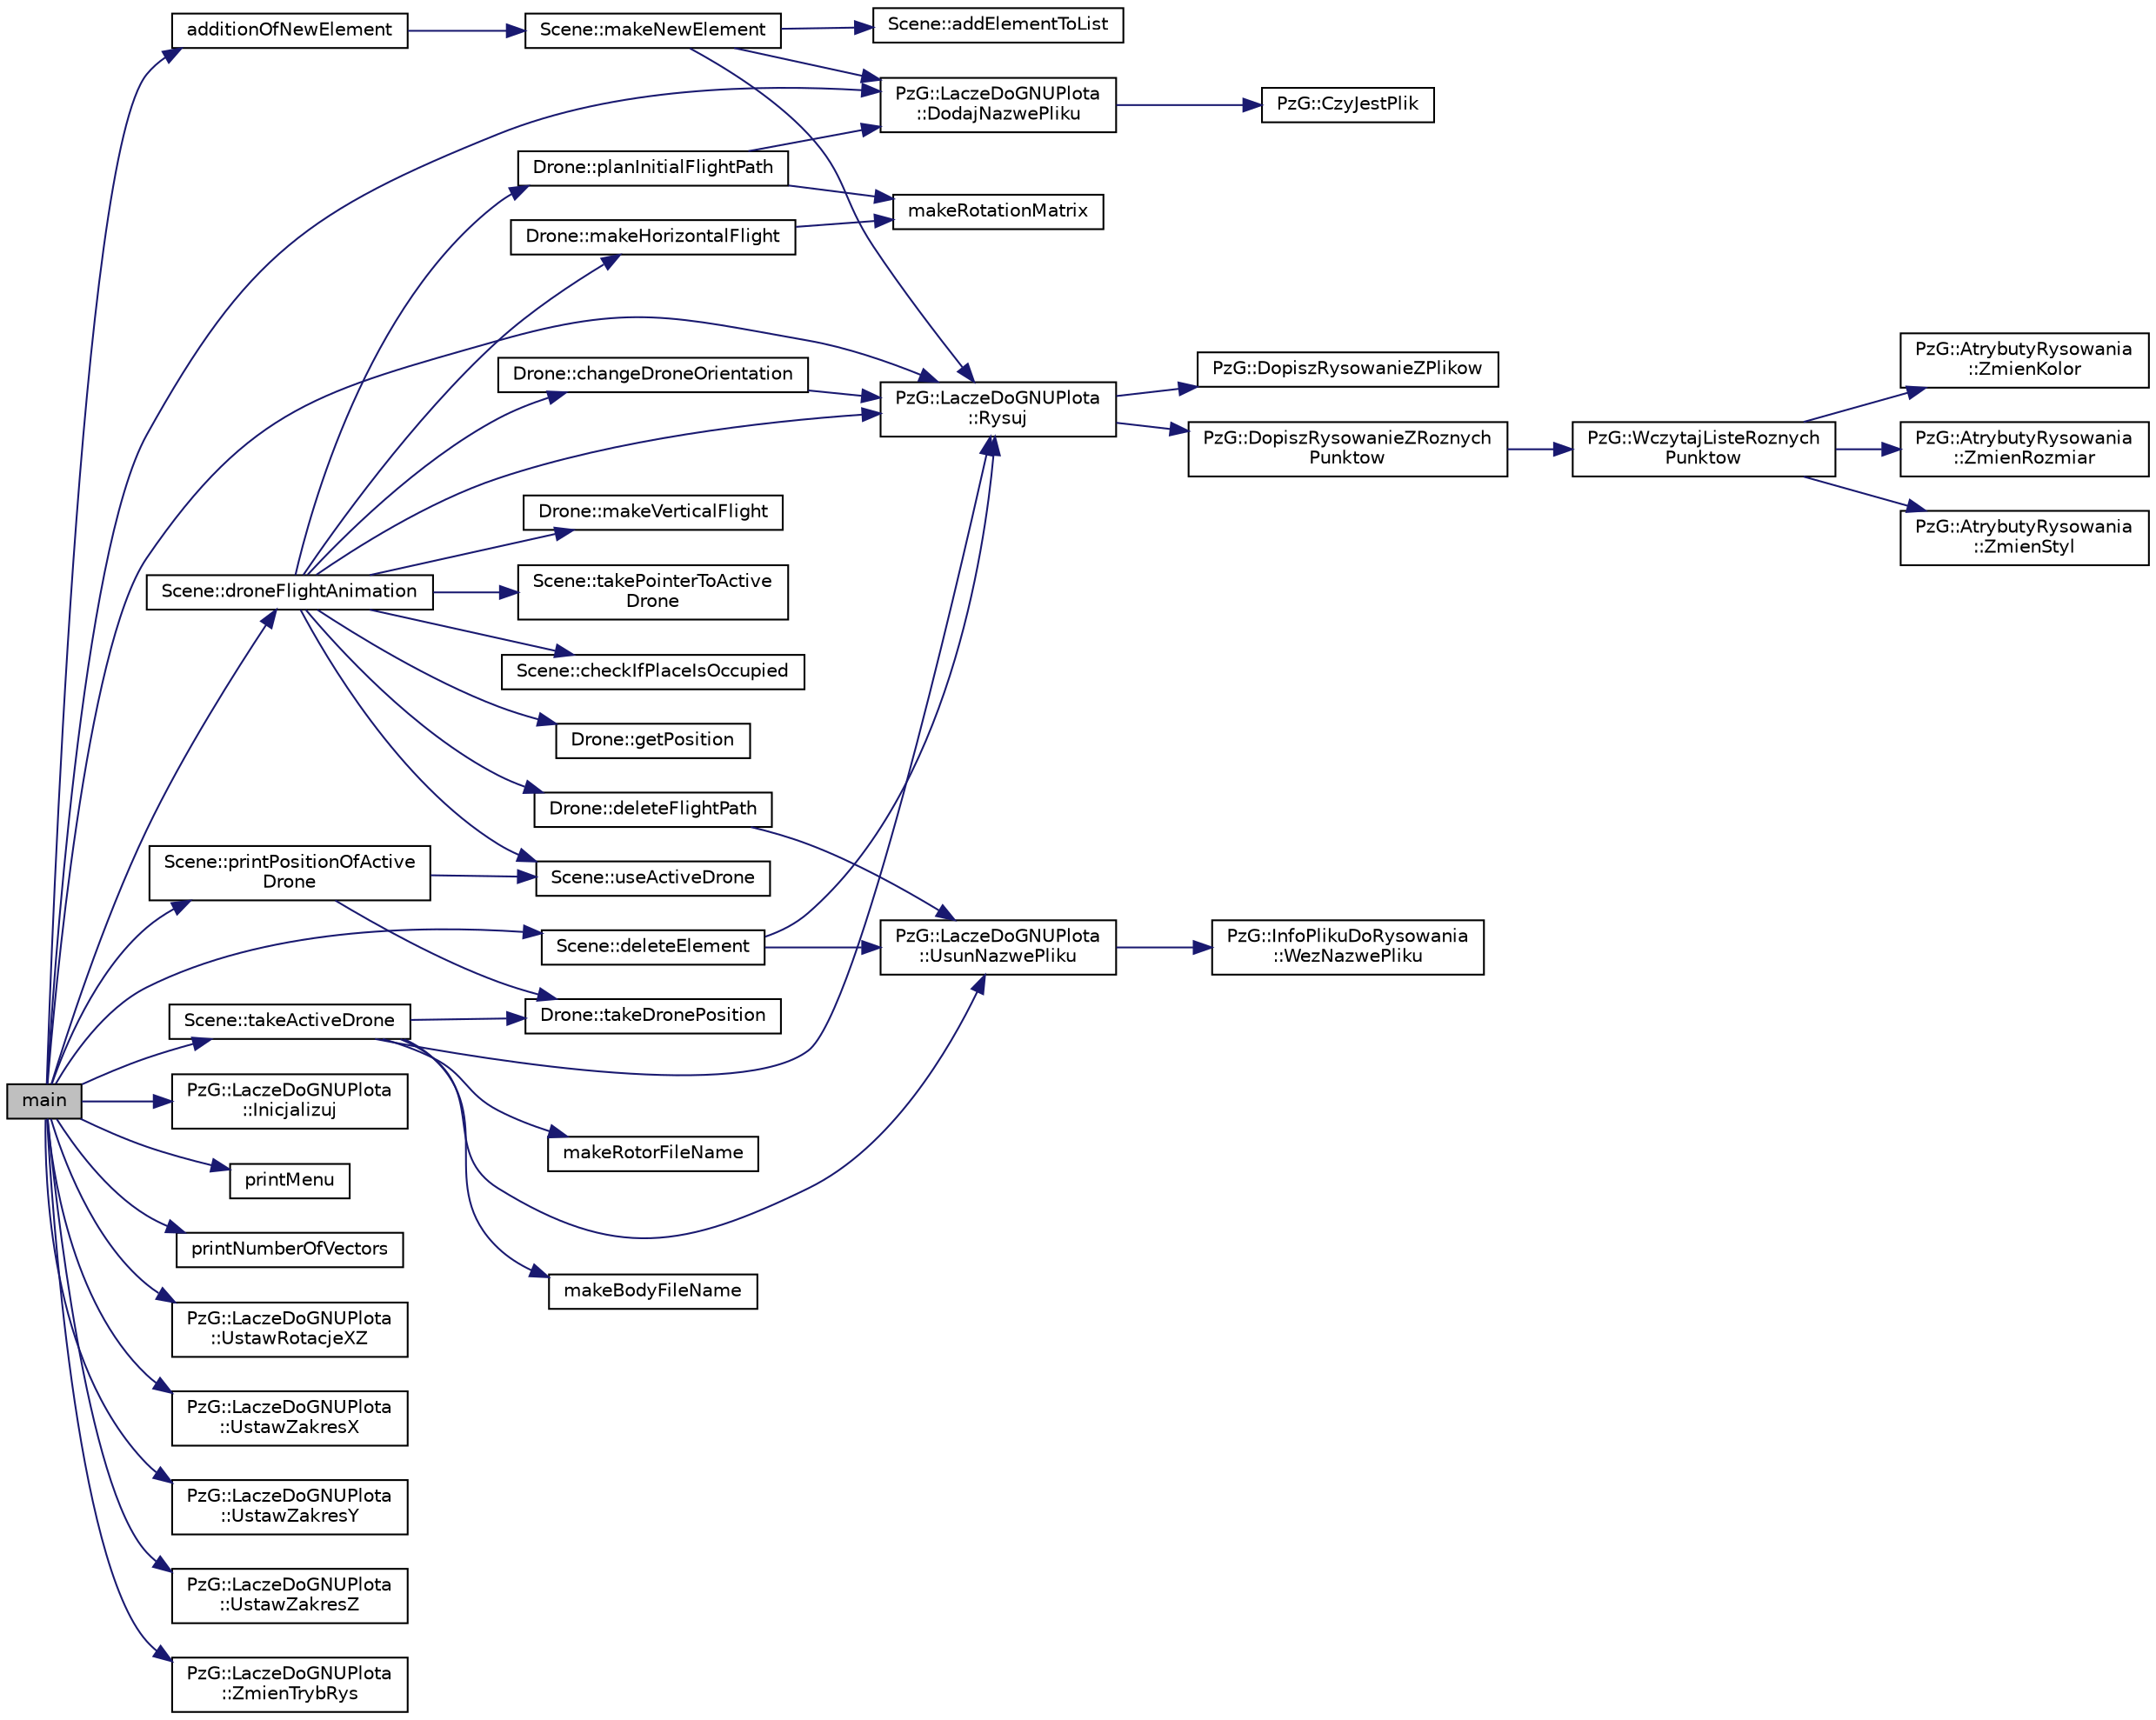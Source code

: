 digraph "main"
{
 // LATEX_PDF_SIZE
  edge [fontname="Helvetica",fontsize="10",labelfontname="Helvetica",labelfontsize="10"];
  node [fontname="Helvetica",fontsize="10",shape=record];
  rankdir="LR";
  Node1 [label="main",height=0.2,width=0.4,color="black", fillcolor="grey75", style="filled", fontcolor="black",tooltip=" "];
  Node1 -> Node2 [color="midnightblue",fontsize="10",style="solid",fontname="Helvetica"];
  Node2 [label="additionOfNewElement",height=0.2,width=0.4,color="black", fillcolor="white", style="filled",URL="$_user_interface_8hh.html#af1775f251a1d11787b7374363c23b92e",tooltip="Funkcja pyta użytkownika o położenie oraz skale nowego elementu, oraz jaki to ma być element i wywołu..."];
  Node2 -> Node3 [color="midnightblue",fontsize="10",style="solid",fontname="Helvetica"];
  Node3 [label="Scene::makeNewElement",height=0.2,width=0.4,color="black", fillcolor="white", style="filled",URL="$class_scene.html#accf89b973c76b08d23d3c3eb0bc48935",tooltip="Funkcja dodaje nowy element powierzchni."];
  Node3 -> Node4 [color="midnightblue",fontsize="10",style="solid",fontname="Helvetica"];
  Node4 [label="Scene::addElementToList",height=0.2,width=0.4,color="black", fillcolor="white", style="filled",URL="$class_scene.html#aaeaffcc06a59181214cf38467a4b28d6",tooltip="Funkcja dodaje element typu figura geometryczna na liste."];
  Node3 -> Node5 [color="midnightblue",fontsize="10",style="solid",fontname="Helvetica"];
  Node5 [label="PzG::LaczeDoGNUPlota\l::DodajNazwePliku",height=0.2,width=0.4,color="black", fillcolor="white", style="filled",URL="$class_pz_g_1_1_lacze_do_g_n_u_plota.html#aa815ce8ec16e12fc246cf422e562869e",tooltip="Dodaje nazwę pliku."];
  Node5 -> Node6 [color="midnightblue",fontsize="10",style="solid",fontname="Helvetica"];
  Node6 [label="PzG::CzyJestPlik",height=0.2,width=0.4,color="black", fillcolor="white", style="filled",URL="$namespace_pz_g.html#ae1aad0c681853d7e47da4cdfccefc102",tooltip="Funkcja pomocnicza, sprawdza czy plik o podanej nazwie jest na dysku."];
  Node3 -> Node7 [color="midnightblue",fontsize="10",style="solid",fontname="Helvetica"];
  Node7 [label="PzG::LaczeDoGNUPlota\l::Rysuj",height=0.2,width=0.4,color="black", fillcolor="white", style="filled",URL="$class_pz_g_1_1_lacze_do_g_n_u_plota.html#a065f5b8402737cc62b0ad4f66d028335",tooltip="Generuje polecenie rysowania i przesyła je do gnuplota."];
  Node7 -> Node8 [color="midnightblue",fontsize="10",style="solid",fontname="Helvetica"];
  Node8 [label="PzG::DopiszRysowanieZPlikow",height=0.2,width=0.4,color="black", fillcolor="white", style="filled",URL="$namespace_pz_g.html#aa010184f31b26bb561b42f22438b821e",tooltip="Funkcja pomocnicza, dopisuje do polecenia wpisy związane z rysowaniem z pliku."];
  Node7 -> Node9 [color="midnightblue",fontsize="10",style="solid",fontname="Helvetica"];
  Node9 [label="PzG::DopiszRysowanieZRoznych\lPunktow",height=0.2,width=0.4,color="black", fillcolor="white", style="filled",URL="$namespace_pz_g.html#a7227cb39c785b1c746b6bb5515c0b781",tooltip="Dodaje do listy rysowanych punktów, punkty o różnych rozmiarach."];
  Node9 -> Node10 [color="midnightblue",fontsize="10",style="solid",fontname="Helvetica"];
  Node10 [label="PzG::WczytajListeRoznych\lPunktow",height=0.2,width=0.4,color="black", fillcolor="white", style="filled",URL="$namespace_pz_g.html#a169c311f0e0b6ffadcd44e91e749f72d",tooltip="Wczytuje z pliku listę punktów."];
  Node10 -> Node11 [color="midnightblue",fontsize="10",style="solid",fontname="Helvetica"];
  Node11 [label="PzG::AtrybutyRysowania\l::ZmienKolor",height=0.2,width=0.4,color="black", fillcolor="white", style="filled",URL="$class_pz_g_1_1_atrybuty_rysowania.html#ab068535b4d2f755c394557d1da72a4eb",tooltip="Zmienia kolor rysowania."];
  Node10 -> Node12 [color="midnightblue",fontsize="10",style="solid",fontname="Helvetica"];
  Node12 [label="PzG::AtrybutyRysowania\l::ZmienRozmiar",height=0.2,width=0.4,color="black", fillcolor="white", style="filled",URL="$class_pz_g_1_1_atrybuty_rysowania.html#af4b140eb03bc10b6fd816fad63f8372e",tooltip="Zmienia rozmiar rysowania."];
  Node10 -> Node13 [color="midnightblue",fontsize="10",style="solid",fontname="Helvetica"];
  Node13 [label="PzG::AtrybutyRysowania\l::ZmienStyl",height=0.2,width=0.4,color="black", fillcolor="white", style="filled",URL="$class_pz_g_1_1_atrybuty_rysowania.html#a2ac97706124b14072715ecf3f07e82b4",tooltip="Zmienia styl rysowania."];
  Node1 -> Node14 [color="midnightblue",fontsize="10",style="solid",fontname="Helvetica"];
  Node14 [label="Scene::deleteElement",height=0.2,width=0.4,color="black", fillcolor="white", style="filled",URL="$class_scene.html#aa517ec4aaf54f2d343f685f4dbc51d12",tooltip="Funkcja usuwa element ze sceny."];
  Node14 -> Node7 [color="midnightblue",fontsize="10",style="solid",fontname="Helvetica"];
  Node14 -> Node15 [color="midnightblue",fontsize="10",style="solid",fontname="Helvetica"];
  Node15 [label="PzG::LaczeDoGNUPlota\l::UsunNazwePliku",height=0.2,width=0.4,color="black", fillcolor="white", style="filled",URL="$class_pz_g_1_1_lacze_do_g_n_u_plota.html#a7fa4e775e1aee74869fae174c567c2a6",tooltip="Usuwa z listy nazw plików z danymi do rysowania usuwa wybraną nazwę."];
  Node15 -> Node16 [color="midnightblue",fontsize="10",style="solid",fontname="Helvetica"];
  Node16 [label="PzG::InfoPlikuDoRysowania\l::WezNazwePliku",height=0.2,width=0.4,color="black", fillcolor="white", style="filled",URL="$class_pz_g_1_1_info_pliku_do_rysowania.html#a714aaa4c8e7bbd167ccbb1e797ca158c",tooltip="Udostępia nazwę pliku do rysowania."];
  Node1 -> Node5 [color="midnightblue",fontsize="10",style="solid",fontname="Helvetica"];
  Node1 -> Node17 [color="midnightblue",fontsize="10",style="solid",fontname="Helvetica"];
  Node17 [label="Scene::droneFlightAnimation",height=0.2,width=0.4,color="black", fillcolor="white", style="filled",URL="$class_scene.html#ad045dbcdcb99b8ab9f79a177ea3d2fc0",tooltip="Funkcja wykonuje animacje lotu drona."];
  Node17 -> Node18 [color="midnightblue",fontsize="10",style="solid",fontname="Helvetica"];
  Node18 [label="Drone::changeDroneOrientation",height=0.2,width=0.4,color="black", fillcolor="white", style="filled",URL="$class_drone.html#af13b8aacbf7d640cf684c172541d47c0",tooltip="Funkcja przemieszcza drona wokol wlasnej osi o podany kat."];
  Node18 -> Node7 [color="midnightblue",fontsize="10",style="solid",fontname="Helvetica"];
  Node17 -> Node19 [color="midnightblue",fontsize="10",style="solid",fontname="Helvetica"];
  Node19 [label="Scene::checkIfPlaceIsOccupied",height=0.2,width=0.4,color="black", fillcolor="white", style="filled",URL="$class_scene.html#aa1fee68d3132072b0e3539efe48303df",tooltip="Funkcja sprawdza czy podany w argumencie dron koliduje z którymś elementem sceny."];
  Node17 -> Node20 [color="midnightblue",fontsize="10",style="solid",fontname="Helvetica"];
  Node20 [label="Drone::deleteFlightPath",height=0.2,width=0.4,color="black", fillcolor="white", style="filled",URL="$class_drone.html#ac9a5bd25edd22674eca21a31e4093d09",tooltip="Funkcja usuwa powstałą wcześniej ścieżkę lotu drona."];
  Node20 -> Node15 [color="midnightblue",fontsize="10",style="solid",fontname="Helvetica"];
  Node17 -> Node21 [color="midnightblue",fontsize="10",style="solid",fontname="Helvetica"];
  Node21 [label="Drone::getPosition",height=0.2,width=0.4,color="black", fillcolor="white", style="filled",URL="$class_drone.html#ab07bd13f578594946da79fb1f8ffb707",tooltip="Funkcja wirtualna pozwalająca na wypisanie położenia przez klasę pochodną."];
  Node17 -> Node22 [color="midnightblue",fontsize="10",style="solid",fontname="Helvetica"];
  Node22 [label="Drone::makeHorizontalFlight",height=0.2,width=0.4,color="black", fillcolor="white", style="filled",URL="$class_drone.html#af6dae612960cbc73fa4e3dd098f315e6",tooltip="Funkcja przemieszcza drona do przodu."];
  Node22 -> Node23 [color="midnightblue",fontsize="10",style="solid",fontname="Helvetica"];
  Node23 [label="makeRotationMatrix",height=0.2,width=0.4,color="black", fillcolor="white", style="filled",URL="$_matrix_8hh.html#a8483aa9f8e99f4a9e89e244b2baff8a0",tooltip="Funkcja tworząca macierz obrotu."];
  Node17 -> Node24 [color="midnightblue",fontsize="10",style="solid",fontname="Helvetica"];
  Node24 [label="Drone::makeVerticalFlight",height=0.2,width=0.4,color="black", fillcolor="white", style="filled",URL="$class_drone.html#ab0ce8612935678e534dd5b2e8c822919",tooltip="Funkcja przemieszcza drona w kierunku pionowym wzdłuż osi z."];
  Node17 -> Node25 [color="midnightblue",fontsize="10",style="solid",fontname="Helvetica"];
  Node25 [label="Drone::planInitialFlightPath",height=0.2,width=0.4,color="black", fillcolor="white", style="filled",URL="$class_drone.html#aee0a10fadec453336f81e72e8820677c",tooltip="Funkcja planuje początkową ścieżkę lotu drona."];
  Node25 -> Node5 [color="midnightblue",fontsize="10",style="solid",fontname="Helvetica"];
  Node25 -> Node23 [color="midnightblue",fontsize="10",style="solid",fontname="Helvetica"];
  Node17 -> Node7 [color="midnightblue",fontsize="10",style="solid",fontname="Helvetica"];
  Node17 -> Node26 [color="midnightblue",fontsize="10",style="solid",fontname="Helvetica"];
  Node26 [label="Scene::takePointerToActive\lDrone",height=0.2,width=0.4,color="black", fillcolor="white", style="filled",URL="$class_scene.html#a9fb7a5ad22b15fa0d53f5de77ee3e9b1",tooltip="Funkcja zwraca inteligentny wskaźnik na aktywnego drona z listy dronów."];
  Node17 -> Node27 [color="midnightblue",fontsize="10",style="solid",fontname="Helvetica"];
  Node27 [label="Scene::useActiveDrone",height=0.2,width=0.4,color="black", fillcolor="white", style="filled",URL="$class_scene.html#a7ca4eef2d276f14861c963465a1bbde9",tooltip="Funkcja używa aktywnego drona."];
  Node1 -> Node28 [color="midnightblue",fontsize="10",style="solid",fontname="Helvetica"];
  Node28 [label="PzG::LaczeDoGNUPlota\l::Inicjalizuj",height=0.2,width=0.4,color="black", fillcolor="white", style="filled",URL="$class_pz_g_1_1_lacze_do_g_n_u_plota.html#a200ce6bdb980c314a9eafe49e8f2dd5e",tooltip="Inicjalizuje połączenie z programem gnuplot."];
  Node1 -> Node29 [color="midnightblue",fontsize="10",style="solid",fontname="Helvetica"];
  Node29 [label="printMenu",height=0.2,width=0.4,color="black", fillcolor="white", style="filled",URL="$_user_interface_8hh.html#ab13e858612c64eeef73aff1d8a03945e",tooltip="Funkcja wypisuje na stdout menu dla użytkownika."];
  Node1 -> Node30 [color="midnightblue",fontsize="10",style="solid",fontname="Helvetica"];
  Node30 [label="printNumberOfVectors",height=0.2,width=0.4,color="black", fillcolor="white", style="filled",URL="$main_8cpp.html#a55555416eceaaba3a1c33e685468bc1c",tooltip="Funkcja wyswietla na stdout ilosc aktualnie istniejących obiektów wektor3d oraz ich całkowitą ilość"];
  Node1 -> Node31 [color="midnightblue",fontsize="10",style="solid",fontname="Helvetica"];
  Node31 [label="Scene::printPositionOfActive\lDrone",height=0.2,width=0.4,color="black", fillcolor="white", style="filled",URL="$class_scene.html#ab3daa9c0ad0882f041651a87b4d2660a",tooltip="Funkcja wypisuje na stdout położenie aktywnego drona."];
  Node31 -> Node32 [color="midnightblue",fontsize="10",style="solid",fontname="Helvetica"];
  Node32 [label="Drone::takeDronePosition",height=0.2,width=0.4,color="black", fillcolor="white", style="filled",URL="$class_drone.html#a37a3e693aed550ee5265d4ade78415ab",tooltip=" "];
  Node31 -> Node27 [color="midnightblue",fontsize="10",style="solid",fontname="Helvetica"];
  Node1 -> Node7 [color="midnightblue",fontsize="10",style="solid",fontname="Helvetica"];
  Node1 -> Node33 [color="midnightblue",fontsize="10",style="solid",fontname="Helvetica"];
  Node33 [label="Scene::takeActiveDrone",height=0.2,width=0.4,color="black", fillcolor="white", style="filled",URL="$class_scene.html#afef0ce71ec071c41994719872b9113e0",tooltip="Funkcja pozwala na wybranie przez użytkownika aktywnego drona."];
  Node33 -> Node34 [color="midnightblue",fontsize="10",style="solid",fontname="Helvetica"];
  Node34 [label="makeBodyFileName",height=0.2,width=0.4,color="black", fillcolor="white", style="filled",URL="$_geometric_figure_8hh.html#a09711a47c9e3d962d711f9081d6d486c",tooltip="Funkcja ułatwiająca tworzenie nazw plików w których znajdować się będą wspołrzędne korpusów dronów."];
  Node33 -> Node35 [color="midnightblue",fontsize="10",style="solid",fontname="Helvetica"];
  Node35 [label="makeRotorFileName",height=0.2,width=0.4,color="black", fillcolor="white", style="filled",URL="$_geometric_figure_8hh.html#ad6d8fe908dfe65d46dd956f7385624a5",tooltip="Funkcja ułatwiająca tworzenie nazw plików w których znajdować się będą wspołrzędne rotorów."];
  Node33 -> Node7 [color="midnightblue",fontsize="10",style="solid",fontname="Helvetica"];
  Node33 -> Node32 [color="midnightblue",fontsize="10",style="solid",fontname="Helvetica"];
  Node33 -> Node15 [color="midnightblue",fontsize="10",style="solid",fontname="Helvetica"];
  Node1 -> Node36 [color="midnightblue",fontsize="10",style="solid",fontname="Helvetica"];
  Node36 [label="PzG::LaczeDoGNUPlota\l::UstawRotacjeXZ",height=0.2,width=0.4,color="black", fillcolor="white", style="filled",URL="$class_pz_g_1_1_lacze_do_g_n_u_plota.html#ac48fed259e4ebf93072e3111264c9433",tooltip="Ustawia rotację wokół osi OX i OZ."];
  Node1 -> Node37 [color="midnightblue",fontsize="10",style="solid",fontname="Helvetica"];
  Node37 [label="PzG::LaczeDoGNUPlota\l::UstawZakresX",height=0.2,width=0.4,color="black", fillcolor="white", style="filled",URL="$class_pz_g_1_1_lacze_do_g_n_u_plota.html#a9c91987dfc869d6fcea96205c581daef",tooltip="Ustawia zakres osi OX."];
  Node1 -> Node38 [color="midnightblue",fontsize="10",style="solid",fontname="Helvetica"];
  Node38 [label="PzG::LaczeDoGNUPlota\l::UstawZakresY",height=0.2,width=0.4,color="black", fillcolor="white", style="filled",URL="$class_pz_g_1_1_lacze_do_g_n_u_plota.html#a54c6e9cf9ab2eae479451fd953c2717c",tooltip="Ustawia zakres osi OY."];
  Node1 -> Node39 [color="midnightblue",fontsize="10",style="solid",fontname="Helvetica"];
  Node39 [label="PzG::LaczeDoGNUPlota\l::UstawZakresZ",height=0.2,width=0.4,color="black", fillcolor="white", style="filled",URL="$class_pz_g_1_1_lacze_do_g_n_u_plota.html#a1dbbb2b86fb13b8632e6bad9df2a82e3",tooltip="Ustawia zakres osi OZ."];
  Node1 -> Node40 [color="midnightblue",fontsize="10",style="solid",fontname="Helvetica"];
  Node40 [label="PzG::LaczeDoGNUPlota\l::ZmienTrybRys",height=0.2,width=0.4,color="black", fillcolor="white", style="filled",URL="$class_pz_g_1_1_lacze_do_g_n_u_plota.html#ae92c65357bf682478cc68f77885b61d8",tooltip="Zmienia tryb rysowania."];
}
